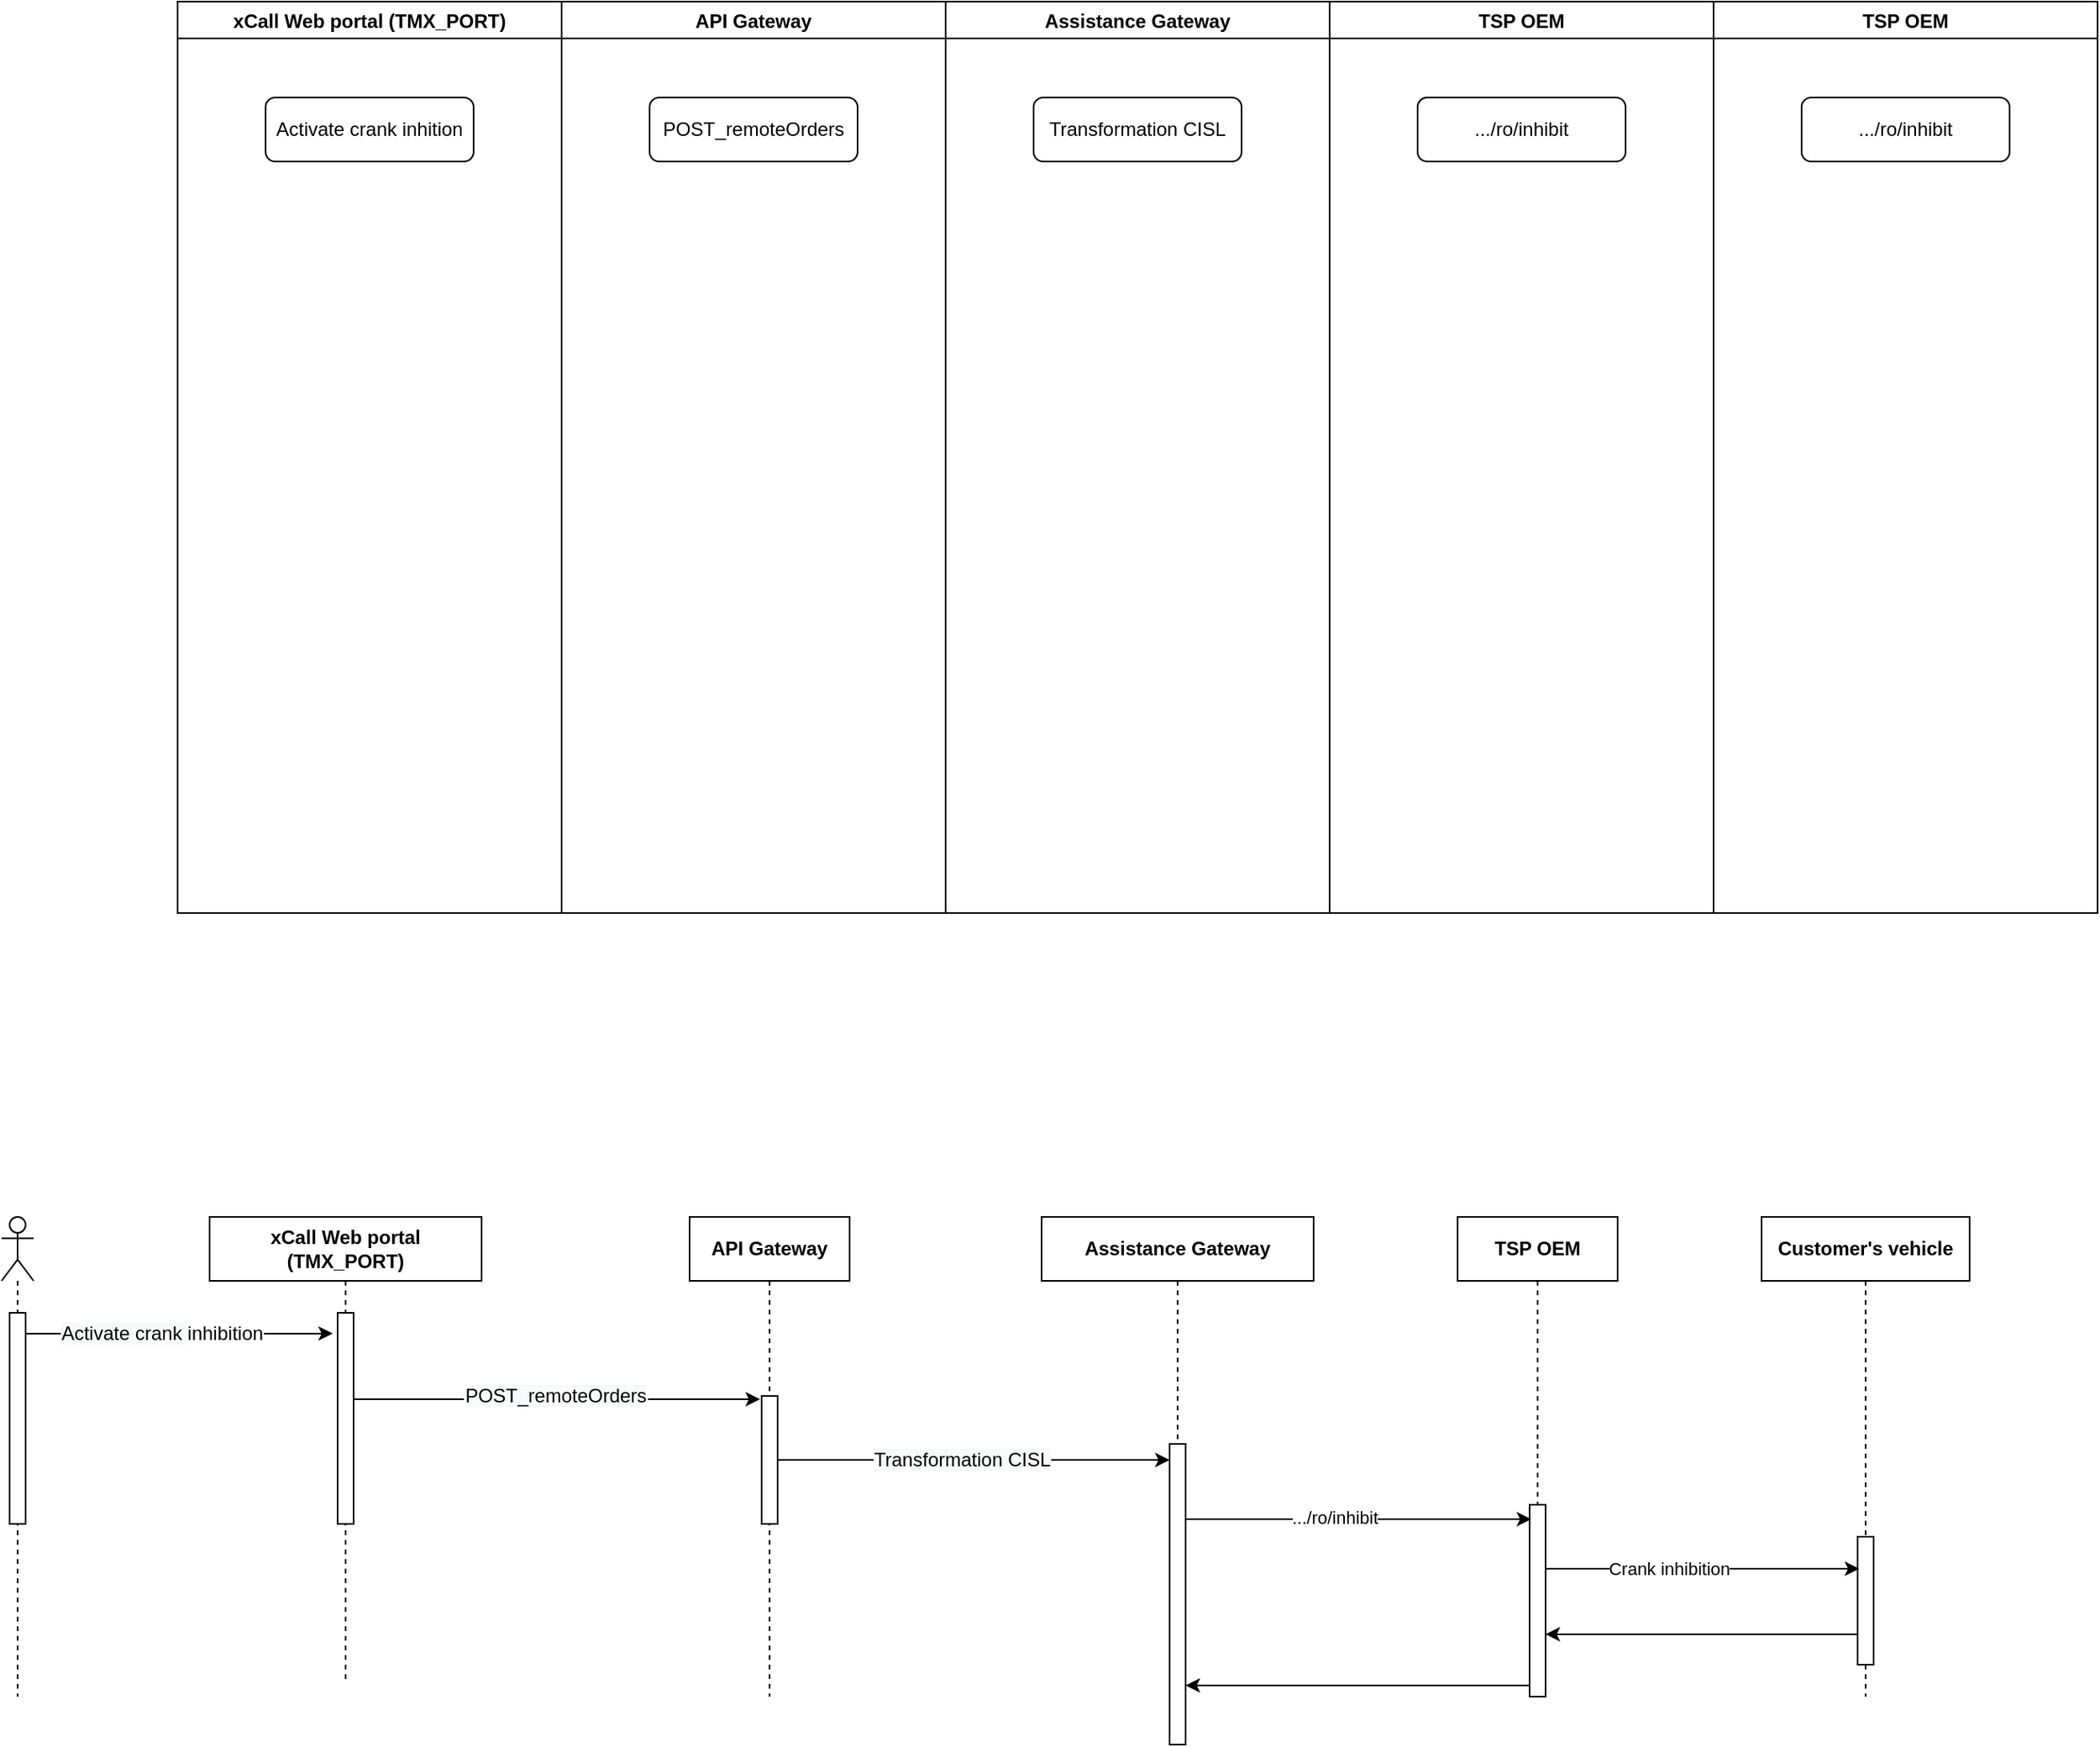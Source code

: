 <mxfile version="13.3.4" type="github"><diagram id="32y0gGs3qksaJWZPPGzP" name="Page-1"><mxGraphModel dx="2264" dy="713" grid="1" gridSize="10" guides="1" tooltips="1" connect="1" arrows="1" fold="1" page="1" pageScale="1" pageWidth="850" pageHeight="1100" math="0" shadow="0"><root><mxCell id="0"/><mxCell id="1" parent="0"/><mxCell id="lUNf4S7CVow6F6lzFpPh-1" value="xCall Web portal (TMX_PORT)" style="swimlane;" vertex="1" parent="1"><mxGeometry y="40" width="240" height="570" as="geometry"/></mxCell><mxCell id="lUNf4S7CVow6F6lzFpPh-2" value="Activate crank inhition" style="rounded=1;whiteSpace=wrap;html=1;" vertex="1" parent="lUNf4S7CVow6F6lzFpPh-1"><mxGeometry x="55" y="60" width="130" height="40" as="geometry"/></mxCell><mxCell id="lUNf4S7CVow6F6lzFpPh-3" value="API Gateway" style="swimlane;" vertex="1" parent="1"><mxGeometry x="240" y="40" width="240" height="570" as="geometry"/></mxCell><mxCell id="lUNf4S7CVow6F6lzFpPh-4" value="POST_remoteOrders" style="rounded=1;whiteSpace=wrap;html=1;" vertex="1" parent="lUNf4S7CVow6F6lzFpPh-3"><mxGeometry x="55" y="60" width="130" height="40" as="geometry"/></mxCell><mxCell id="lUNf4S7CVow6F6lzFpPh-5" value="Assistance Gateway" style="swimlane;" vertex="1" parent="1"><mxGeometry x="480" y="40" width="240" height="570" as="geometry"/></mxCell><mxCell id="lUNf4S7CVow6F6lzFpPh-6" value="Transformation CISL" style="rounded=1;whiteSpace=wrap;html=1;" vertex="1" parent="lUNf4S7CVow6F6lzFpPh-5"><mxGeometry x="55" y="60" width="130" height="40" as="geometry"/></mxCell><mxCell id="lUNf4S7CVow6F6lzFpPh-7" value="TSP OEM" style="swimlane;" vertex="1" parent="1"><mxGeometry x="720" y="40" width="240" height="570" as="geometry"/></mxCell><mxCell id="lUNf4S7CVow6F6lzFpPh-8" value=".../ro/inhibit" style="rounded=1;whiteSpace=wrap;html=1;" vertex="1" parent="lUNf4S7CVow6F6lzFpPh-7"><mxGeometry x="55" y="60" width="130" height="40" as="geometry"/></mxCell><mxCell id="lUNf4S7CVow6F6lzFpPh-9" value="TSP OEM" style="swimlane;" vertex="1" parent="1"><mxGeometry x="960" y="40" width="240" height="570" as="geometry"/></mxCell><mxCell id="lUNf4S7CVow6F6lzFpPh-10" value=".../ro/inhibit" style="rounded=1;whiteSpace=wrap;html=1;" vertex="1" parent="lUNf4S7CVow6F6lzFpPh-9"><mxGeometry x="55" y="60" width="130" height="40" as="geometry"/></mxCell><mxCell id="lUNf4S7CVow6F6lzFpPh-11" value="&lt;span style=&quot;font-weight: 700&quot;&gt;xCall Web portal (TMX_PORT)&lt;/span&gt;" style="shape=umlLifeline;perimeter=lifelinePerimeter;whiteSpace=wrap;html=1;container=1;collapsible=0;recursiveResize=0;outlineConnect=0;" vertex="1" parent="1"><mxGeometry x="20" y="800" width="170" height="290" as="geometry"/></mxCell><mxCell id="lUNf4S7CVow6F6lzFpPh-18" value="" style="html=1;points=[];perimeter=orthogonalPerimeter;" vertex="1" parent="lUNf4S7CVow6F6lzFpPh-11"><mxGeometry x="80" y="60" width="10" height="132" as="geometry"/></mxCell><mxCell id="lUNf4S7CVow6F6lzFpPh-12" value="&lt;span style=&quot;font-weight: 700&quot;&gt;API Gateway&lt;/span&gt;" style="shape=umlLifeline;perimeter=lifelinePerimeter;whiteSpace=wrap;html=1;container=1;collapsible=0;recursiveResize=0;outlineConnect=0;" vertex="1" parent="1"><mxGeometry x="320" y="800" width="100" height="300" as="geometry"/></mxCell><mxCell id="lUNf4S7CVow6F6lzFpPh-19" value="" style="html=1;points=[];perimeter=orthogonalPerimeter;" vertex="1" parent="lUNf4S7CVow6F6lzFpPh-12"><mxGeometry x="45" y="112" width="10" height="80" as="geometry"/></mxCell><mxCell id="lUNf4S7CVow6F6lzFpPh-20" style="edgeStyle=orthogonalEdgeStyle;rounded=0;orthogonalLoop=1;jettySize=auto;html=1;entryX=-0.1;entryY=0.025;entryDx=0;entryDy=0;entryPerimeter=0;" edge="1" parent="1" source="lUNf4S7CVow6F6lzFpPh-18" target="lUNf4S7CVow6F6lzFpPh-19"><mxGeometry relative="1" as="geometry"><Array as="points"><mxPoint x="180" y="914"/><mxPoint x="180" y="914"/></Array></mxGeometry></mxCell><mxCell id="lUNf4S7CVow6F6lzFpPh-21" value="&lt;span style=&quot;font-size: 12px ; background-color: rgb(248 , 249 , 250)&quot;&gt;POST_remoteOrders&lt;/span&gt;" style="edgeLabel;html=1;align=center;verticalAlign=middle;resizable=0;points=[];labelBorderColor=#FFFFFF;" vertex="1" connectable="0" parent="lUNf4S7CVow6F6lzFpPh-20"><mxGeometry x="-0.144" y="2" relative="1" as="geometry"><mxPoint x="17" as="offset"/></mxGeometry></mxCell><mxCell id="lUNf4S7CVow6F6lzFpPh-22" value="&lt;span style=&quot;font-weight: 700&quot;&gt;Assistance Gateway&lt;/span&gt;" style="shape=umlLifeline;perimeter=lifelinePerimeter;whiteSpace=wrap;html=1;container=1;collapsible=0;recursiveResize=0;outlineConnect=0;" vertex="1" parent="1"><mxGeometry x="540" y="800" width="170" height="330" as="geometry"/></mxCell><mxCell id="lUNf4S7CVow6F6lzFpPh-23" value="" style="html=1;points=[];perimeter=orthogonalPerimeter;" vertex="1" parent="lUNf4S7CVow6F6lzFpPh-22"><mxGeometry x="80" y="142" width="10" height="188" as="geometry"/></mxCell><mxCell id="lUNf4S7CVow6F6lzFpPh-24" style="edgeStyle=orthogonalEdgeStyle;rounded=0;orthogonalLoop=1;jettySize=auto;html=1;" edge="1" parent="1" source="lUNf4S7CVow6F6lzFpPh-19" target="lUNf4S7CVow6F6lzFpPh-23"><mxGeometry relative="1" as="geometry"><Array as="points"><mxPoint x="560" y="952"/><mxPoint x="560" y="952"/></Array></mxGeometry></mxCell><mxCell id="lUNf4S7CVow6F6lzFpPh-25" value="&lt;span style=&quot;font-size: 12px ; background-color: rgb(248 , 249 , 250)&quot;&gt;Transformation CISL&lt;/span&gt;" style="edgeLabel;html=1;align=center;verticalAlign=middle;resizable=0;points=[];" vertex="1" connectable="0" parent="lUNf4S7CVow6F6lzFpPh-24"><mxGeometry x="0.51" y="-75" relative="1" as="geometry"><mxPoint x="-70" y="-75" as="offset"/></mxGeometry></mxCell><mxCell id="lUNf4S7CVow6F6lzFpPh-26" value="&lt;span style=&quot;font-weight: 700&quot;&gt;TSP OEM&lt;/span&gt;" style="shape=umlLifeline;perimeter=lifelinePerimeter;whiteSpace=wrap;html=1;container=1;collapsible=0;recursiveResize=0;outlineConnect=0;" vertex="1" parent="1"><mxGeometry x="800" y="800" width="100" height="300" as="geometry"/></mxCell><mxCell id="lUNf4S7CVow6F6lzFpPh-36" value="" style="html=1;points=[];perimeter=orthogonalPerimeter;" vertex="1" parent="lUNf4S7CVow6F6lzFpPh-26"><mxGeometry x="45" y="180" width="10" height="120" as="geometry"/></mxCell><mxCell id="lUNf4S7CVow6F6lzFpPh-28" style="edgeStyle=orthogonalEdgeStyle;rounded=0;orthogonalLoop=1;jettySize=auto;html=1;entryX=0.1;entryY=0.075;entryDx=0;entryDy=0;entryPerimeter=0;" edge="1" parent="1" source="lUNf4S7CVow6F6lzFpPh-23" target="lUNf4S7CVow6F6lzFpPh-36"><mxGeometry relative="1" as="geometry"><mxPoint x="770" y="1020" as="targetPoint"/><Array as="points"><mxPoint x="680" y="989"/><mxPoint x="680" y="989"/></Array></mxGeometry></mxCell><mxCell id="lUNf4S7CVow6F6lzFpPh-29" value=".../ro/inhibit" style="edgeLabel;html=1;align=center;verticalAlign=middle;resizable=0;points=[];" vertex="1" connectable="0" parent="lUNf4S7CVow6F6lzFpPh-28"><mxGeometry x="0.367" y="55" relative="1" as="geometry"><mxPoint x="-55" y="54" as="offset"/></mxGeometry></mxCell><mxCell id="lUNf4S7CVow6F6lzFpPh-30" value="" style="shape=umlLifeline;participant=umlActor;perimeter=lifelinePerimeter;whiteSpace=wrap;html=1;container=1;collapsible=0;recursiveResize=0;verticalAlign=top;spacingTop=36;labelBackgroundColor=#ffffff;outlineConnect=0;" vertex="1" parent="1"><mxGeometry x="-110" y="800" width="20" height="300" as="geometry"/></mxCell><mxCell id="lUNf4S7CVow6F6lzFpPh-31" value="" style="html=1;points=[];perimeter=orthogonalPerimeter;" vertex="1" parent="lUNf4S7CVow6F6lzFpPh-30"><mxGeometry x="5" y="60" width="10" height="132" as="geometry"/></mxCell><mxCell id="lUNf4S7CVow6F6lzFpPh-32" style="edgeStyle=orthogonalEdgeStyle;rounded=0;orthogonalLoop=1;jettySize=auto;html=1;entryX=-0.3;entryY=0.098;entryDx=0;entryDy=0;entryPerimeter=0;" edge="1" parent="1" source="lUNf4S7CVow6F6lzFpPh-31" target="lUNf4S7CVow6F6lzFpPh-18"><mxGeometry relative="1" as="geometry"><Array as="points"><mxPoint x="-40" y="873"/><mxPoint x="-40" y="873"/></Array></mxGeometry></mxCell><mxCell id="lUNf4S7CVow6F6lzFpPh-33" value="&lt;span style=&quot;font-size: 12px ; background-color: rgb(248 , 249 , 250)&quot;&gt;Activate crank&amp;nbsp;&lt;/span&gt;&lt;span style=&quot;font-size: 12px&quot;&gt;inhibition&lt;/span&gt;" style="edgeLabel;html=1;align=center;verticalAlign=middle;resizable=0;points=[];" vertex="1" connectable="0" parent="lUNf4S7CVow6F6lzFpPh-32"><mxGeometry x="-0.115" relative="1" as="geometry"><mxPoint as="offset"/></mxGeometry></mxCell><mxCell id="lUNf4S7CVow6F6lzFpPh-34" value="&lt;span style=&quot;font-weight: 700&quot;&gt;Customer's&amp;nbsp;&lt;/span&gt;&lt;b&gt;vehicle&lt;/b&gt;" style="shape=umlLifeline;perimeter=lifelinePerimeter;whiteSpace=wrap;html=1;container=1;collapsible=0;recursiveResize=0;outlineConnect=0;" vertex="1" parent="1"><mxGeometry x="990" y="800" width="130" height="300" as="geometry"/></mxCell><mxCell id="lUNf4S7CVow6F6lzFpPh-37" value="" style="html=1;points=[];perimeter=orthogonalPerimeter;" vertex="1" parent="lUNf4S7CVow6F6lzFpPh-34"><mxGeometry x="60" y="200" width="10" height="80" as="geometry"/></mxCell><mxCell id="lUNf4S7CVow6F6lzFpPh-38" style="edgeStyle=orthogonalEdgeStyle;rounded=0;orthogonalLoop=1;jettySize=auto;html=1;entryX=0.1;entryY=0.25;entryDx=0;entryDy=0;entryPerimeter=0;" edge="1" parent="1" source="lUNf4S7CVow6F6lzFpPh-36" target="lUNf4S7CVow6F6lzFpPh-37"><mxGeometry relative="1" as="geometry"><Array as="points"><mxPoint x="900" y="1020"/><mxPoint x="900" y="1020"/></Array></mxGeometry></mxCell><mxCell id="lUNf4S7CVow6F6lzFpPh-39" value="Crank inhibition" style="edgeLabel;html=1;align=center;verticalAlign=middle;resizable=0;points=[];" vertex="1" connectable="0" parent="lUNf4S7CVow6F6lzFpPh-38"><mxGeometry x="-0.215" relative="1" as="geometry"><mxPoint as="offset"/></mxGeometry></mxCell><mxCell id="lUNf4S7CVow6F6lzFpPh-40" style="edgeStyle=orthogonalEdgeStyle;rounded=0;orthogonalLoop=1;jettySize=auto;html=1;entryX=1;entryY=0.675;entryDx=0;entryDy=0;entryPerimeter=0;" edge="1" parent="1" source="lUNf4S7CVow6F6lzFpPh-37" target="lUNf4S7CVow6F6lzFpPh-36"><mxGeometry relative="1" as="geometry"><Array as="points"><mxPoint x="1000" y="1061"/><mxPoint x="1000" y="1061"/></Array></mxGeometry></mxCell><mxCell id="lUNf4S7CVow6F6lzFpPh-43" style="edgeStyle=orthogonalEdgeStyle;rounded=0;orthogonalLoop=1;jettySize=auto;html=1;entryX=1;entryY=0.803;entryDx=0;entryDy=0;entryPerimeter=0;" edge="1" parent="1" source="lUNf4S7CVow6F6lzFpPh-36" target="lUNf4S7CVow6F6lzFpPh-23"><mxGeometry relative="1" as="geometry"><Array as="points"><mxPoint x="780" y="1093"/><mxPoint x="780" y="1093"/></Array></mxGeometry></mxCell></root></mxGraphModel></diagram></mxfile>